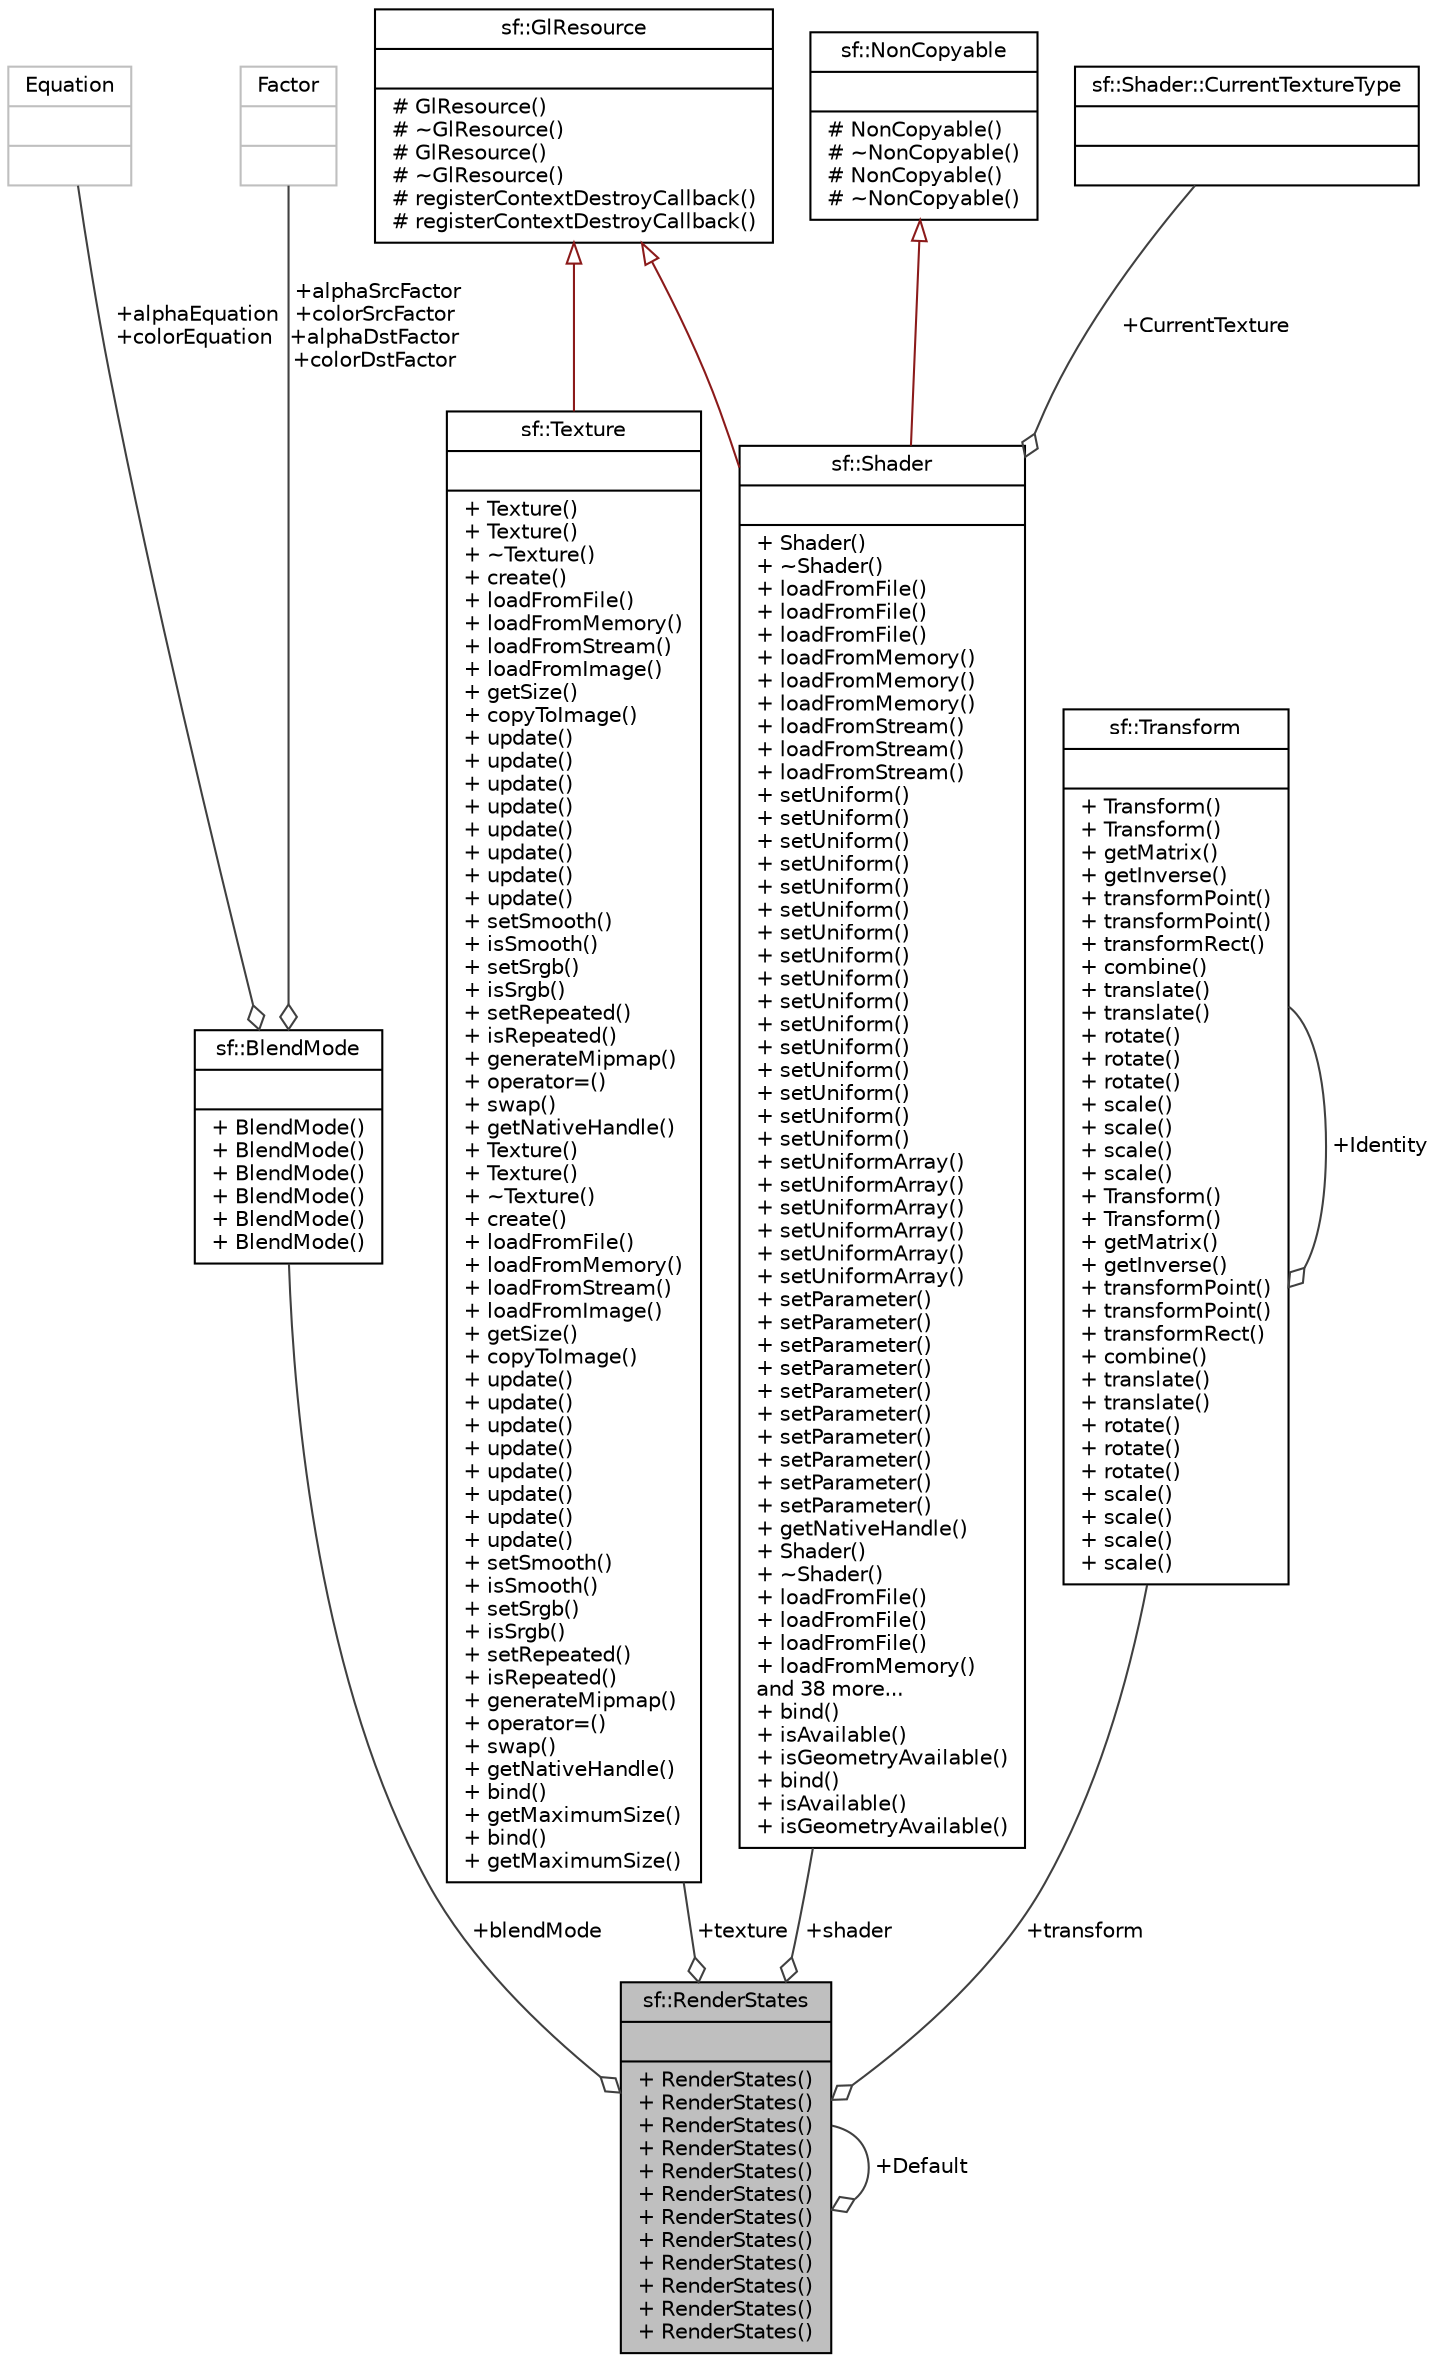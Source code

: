 digraph "sf::RenderStates"
{
 // LATEX_PDF_SIZE
  edge [fontname="Helvetica",fontsize="10",labelfontname="Helvetica",labelfontsize="10"];
  node [fontname="Helvetica",fontsize="10",shape=record];
  Node1 [label="{sf::RenderStates\n||+ RenderStates()\l+ RenderStates()\l+ RenderStates()\l+ RenderStates()\l+ RenderStates()\l+ RenderStates()\l+ RenderStates()\l+ RenderStates()\l+ RenderStates()\l+ RenderStates()\l+ RenderStates()\l+ RenderStates()\l}",height=0.2,width=0.4,color="black", fillcolor="grey75", style="filled", fontcolor="black",tooltip="Define the states used for drawing to a RenderTarget."];
  Node2 -> Node1 [color="grey25",fontsize="10",style="solid",label=" +blendMode" ,arrowhead="odiamond",fontname="Helvetica"];
  Node2 [label="{sf::BlendMode\n||+ BlendMode()\l+ BlendMode()\l+ BlendMode()\l+ BlendMode()\l+ BlendMode()\l+ BlendMode()\l}",height=0.2,width=0.4,color="black", fillcolor="white", style="filled",URL="$structsf_1_1BlendMode.html",tooltip="Blending modes for drawing."];
  Node3 -> Node2 [color="grey25",fontsize="10",style="solid",label=" +alphaEquation\n+colorEquation" ,arrowhead="odiamond",fontname="Helvetica"];
  Node3 [label="{Equation\n||}",height=0.2,width=0.4,color="grey75", fillcolor="white", style="filled",tooltip=" "];
  Node4 -> Node2 [color="grey25",fontsize="10",style="solid",label=" +alphaSrcFactor\n+colorSrcFactor\n+alphaDstFactor\n+colorDstFactor" ,arrowhead="odiamond",fontname="Helvetica"];
  Node4 [label="{Factor\n||}",height=0.2,width=0.4,color="grey75", fillcolor="white", style="filled",tooltip=" "];
  Node5 -> Node1 [color="grey25",fontsize="10",style="solid",label=" +texture" ,arrowhead="odiamond",fontname="Helvetica"];
  Node5 [label="{sf::Texture\n||+ Texture()\l+ Texture()\l+ ~Texture()\l+ create()\l+ loadFromFile()\l+ loadFromMemory()\l+ loadFromStream()\l+ loadFromImage()\l+ getSize()\l+ copyToImage()\l+ update()\l+ update()\l+ update()\l+ update()\l+ update()\l+ update()\l+ update()\l+ update()\l+ setSmooth()\l+ isSmooth()\l+ setSrgb()\l+ isSrgb()\l+ setRepeated()\l+ isRepeated()\l+ generateMipmap()\l+ operator=()\l+ swap()\l+ getNativeHandle()\l+ Texture()\l+ Texture()\l+ ~Texture()\l+ create()\l+ loadFromFile()\l+ loadFromMemory()\l+ loadFromStream()\l+ loadFromImage()\l+ getSize()\l+ copyToImage()\l+ update()\l+ update()\l+ update()\l+ update()\l+ update()\l+ update()\l+ update()\l+ update()\l+ setSmooth()\l+ isSmooth()\l+ setSrgb()\l+ isSrgb()\l+ setRepeated()\l+ isRepeated()\l+ generateMipmap()\l+ operator=()\l+ swap()\l+ getNativeHandle()\l+ bind()\l+ getMaximumSize()\l+ bind()\l+ getMaximumSize()\l}",height=0.2,width=0.4,color="black", fillcolor="white", style="filled",URL="$classsf_1_1Texture.html",tooltip="Image living on the graphics card that can be used for drawing."];
  Node6 -> Node5 [dir="back",color="firebrick4",fontsize="10",style="solid",arrowtail="onormal",fontname="Helvetica"];
  Node6 [label="{sf::GlResource\n||# GlResource()\l# ~GlResource()\l# GlResource()\l# ~GlResource()\l# registerContextDestroyCallback()\l# registerContextDestroyCallback()\l}",height=0.2,width=0.4,color="black", fillcolor="white", style="filled",URL="$classsf_1_1GlResource.html",tooltip="Base class for classes that require an OpenGL context."];
  Node7 -> Node1 [color="grey25",fontsize="10",style="solid",label=" +shader" ,arrowhead="odiamond",fontname="Helvetica"];
  Node7 [label="{sf::Shader\n||+ Shader()\l+ ~Shader()\l+ loadFromFile()\l+ loadFromFile()\l+ loadFromFile()\l+ loadFromMemory()\l+ loadFromMemory()\l+ loadFromMemory()\l+ loadFromStream()\l+ loadFromStream()\l+ loadFromStream()\l+ setUniform()\l+ setUniform()\l+ setUniform()\l+ setUniform()\l+ setUniform()\l+ setUniform()\l+ setUniform()\l+ setUniform()\l+ setUniform()\l+ setUniform()\l+ setUniform()\l+ setUniform()\l+ setUniform()\l+ setUniform()\l+ setUniform()\l+ setUniform()\l+ setUniformArray()\l+ setUniformArray()\l+ setUniformArray()\l+ setUniformArray()\l+ setUniformArray()\l+ setUniformArray()\l+ setParameter()\l+ setParameter()\l+ setParameter()\l+ setParameter()\l+ setParameter()\l+ setParameter()\l+ setParameter()\l+ setParameter()\l+ setParameter()\l+ setParameter()\l+ getNativeHandle()\l+ Shader()\l+ ~Shader()\l+ loadFromFile()\l+ loadFromFile()\l+ loadFromFile()\l+ loadFromMemory()\land 38 more...\l+ bind()\l+ isAvailable()\l+ isGeometryAvailable()\l+ bind()\l+ isAvailable()\l+ isGeometryAvailable()\l}",height=0.2,width=0.4,color="black", fillcolor="white", style="filled",URL="$classsf_1_1Shader.html",tooltip="Shader class (vertex, geometry and fragment)"];
  Node6 -> Node7 [dir="back",color="firebrick4",fontsize="10",style="solid",arrowtail="onormal",fontname="Helvetica"];
  Node8 -> Node7 [dir="back",color="firebrick4",fontsize="10",style="solid",arrowtail="onormal",fontname="Helvetica"];
  Node8 [label="{sf::NonCopyable\n||# NonCopyable()\l# ~NonCopyable()\l# NonCopyable()\l# ~NonCopyable()\l}",height=0.2,width=0.4,color="black", fillcolor="white", style="filled",URL="$classsf_1_1NonCopyable.html",tooltip="Utility class that makes any derived class non-copyable."];
  Node9 -> Node7 [color="grey25",fontsize="10",style="solid",label=" +CurrentTexture" ,arrowhead="odiamond",fontname="Helvetica"];
  Node9 [label="{sf::Shader::CurrentTextureType\n||}",height=0.2,width=0.4,color="black", fillcolor="white", style="filled",URL="$structsf_1_1Shader_1_1CurrentTextureType.html",tooltip="Special type that can be passed to setUniform(), and that represents the texture of the object being ..."];
  Node10 -> Node1 [color="grey25",fontsize="10",style="solid",label=" +transform" ,arrowhead="odiamond",fontname="Helvetica"];
  Node10 [label="{sf::Transform\n||+ Transform()\l+ Transform()\l+ getMatrix()\l+ getInverse()\l+ transformPoint()\l+ transformPoint()\l+ transformRect()\l+ combine()\l+ translate()\l+ translate()\l+ rotate()\l+ rotate()\l+ rotate()\l+ scale()\l+ scale()\l+ scale()\l+ scale()\l+ Transform()\l+ Transform()\l+ getMatrix()\l+ getInverse()\l+ transformPoint()\l+ transformPoint()\l+ transformRect()\l+ combine()\l+ translate()\l+ translate()\l+ rotate()\l+ rotate()\l+ rotate()\l+ scale()\l+ scale()\l+ scale()\l+ scale()\l}",height=0.2,width=0.4,color="black", fillcolor="white", style="filled",URL="$classsf_1_1Transform.html",tooltip="Define a 3x3 transform matrix."];
  Node10 -> Node10 [color="grey25",fontsize="10",style="solid",label=" +Identity" ,arrowhead="odiamond",fontname="Helvetica"];
  Node1 -> Node1 [color="grey25",fontsize="10",style="solid",label=" +Default" ,arrowhead="odiamond",fontname="Helvetica"];
}
